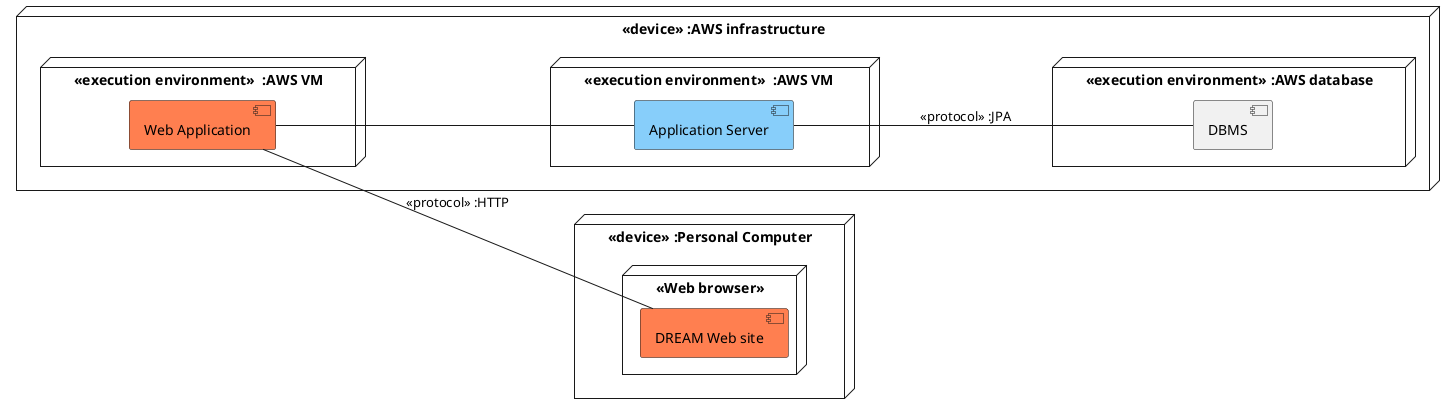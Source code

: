 @startuml

'skinparam style strictuml
'skinparam monochrome true
'skinparam RoundCorner 15
'skinparam Linetype ortho
left to right direction
'skinparam componentStyle uml2


'card "<<Server>> DREAM server" {

node "<<device>> :AWS infrastructure" {
    


node "<<execution environment>> :AWS database" {
    [DBMS]
}

node "<<execution environment>>  :AWS VM " {
    

    [Application Server]#LightSkyBlue
}

node "<<execution environment>>  :AWS VM" {
    

    [Web Application]#coral
}

}


node "<<device>> :Personal Computer" {
    node "<<Web browser>>" {
    

    [DREAM Web site]#Coral
}

   
}


[Application Server]--[DBMS]: <<protocol>> :JPA
[Web Application]--[DREAM Web site]: <<protocol>> :HTTP 
[Web Application]--[Application Server]










@enduml
